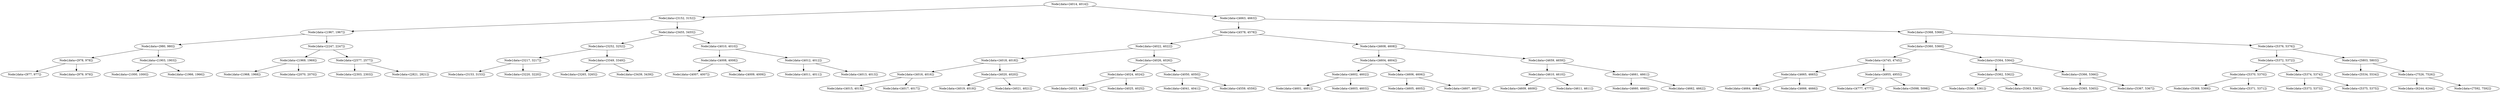 digraph G{
1753703737 [label="Node{data=[4014, 4014]}"]
1753703737 -> 2072785603
2072785603 [label="Node{data=[3152, 3152]}"]
2072785603 -> 1908205328
1908205328 [label="Node{data=[1967, 1967]}"]
1908205328 -> 1703229523
1703229523 [label="Node{data=[980, 980]}"]
1703229523 -> 922236791
922236791 [label="Node{data=[978, 978]}"]
922236791 -> 754454849
754454849 [label="Node{data=[977, 977]}"]
922236791 -> 988473257
988473257 [label="Node{data=[979, 979]}"]
1703229523 -> 1994458887
1994458887 [label="Node{data=[1903, 1903]}"]
1994458887 -> 30786851
30786851 [label="Node{data=[1000, 1000]}"]
1994458887 -> 1842064961
1842064961 [label="Node{data=[1966, 1966]}"]
1908205328 -> 7461886
7461886 [label="Node{data=[2247, 2247]}"]
7461886 -> 2127969736
2127969736 [label="Node{data=[1969, 1969]}"]
2127969736 -> 1367675884
1367675884 [label="Node{data=[1968, 1968]}"]
2127969736 -> 1628182075
1628182075 [label="Node{data=[2070, 2070]}"]
7461886 -> 1865191375
1865191375 [label="Node{data=[2577, 2577]}"]
1865191375 -> 551274399
551274399 [label="Node{data=[2303, 2303]}"]
1865191375 -> 1496889883
1496889883 [label="Node{data=[2821, 2821]}"]
2072785603 -> 1476707017
1476707017 [label="Node{data=[3455, 3455]}"]
1476707017 -> 1398635761
1398635761 [label="Node{data=[3252, 3252]}"]
1398635761 -> 767868474
767868474 [label="Node{data=[3217, 3217]}"]
767868474 -> 833626619
833626619 [label="Node{data=[3153, 3153]}"]
767868474 -> 1331478414
1331478414 [label="Node{data=[3220, 3220]}"]
1398635761 -> 2011097184
2011097184 [label="Node{data=[3349, 3349]}"]
2011097184 -> 2137238991
2137238991 [label="Node{data=[3265, 3265]}"]
2011097184 -> 1332536353
1332536353 [label="Node{data=[3439, 3439]}"]
1476707017 -> 1709609613
1709609613 [label="Node{data=[4010, 4010]}"]
1709609613 -> 1702624185
1702624185 [label="Node{data=[4008, 4008]}"]
1702624185 -> 118767372
118767372 [label="Node{data=[4007, 4007]}"]
1702624185 -> 804359715
804359715 [label="Node{data=[4009, 4009]}"]
1709609613 -> 2119304106
2119304106 [label="Node{data=[4012, 4012]}"]
2119304106 -> 1154386410
1154386410 [label="Node{data=[4011, 4011]}"]
2119304106 -> 1644438048
1644438048 [label="Node{data=[4013, 4013]}"]
1753703737 -> 1093085397
1093085397 [label="Node{data=[4663, 4663]}"]
1093085397 -> 788937736
788937736 [label="Node{data=[4578, 4578]}"]
788937736 -> 523723227
523723227 [label="Node{data=[4022, 4022]}"]
523723227 -> 1558267199
1558267199 [label="Node{data=[4018, 4018]}"]
1558267199 -> 620277750
620277750 [label="Node{data=[4016, 4016]}"]
620277750 -> 973091101
973091101 [label="Node{data=[4015, 4015]}"]
620277750 -> 505263679
505263679 [label="Node{data=[4017, 4017]}"]
1558267199 -> 1216594046
1216594046 [label="Node{data=[4020, 4020]}"]
1216594046 -> 702894471
702894471 [label="Node{data=[4019, 4019]}"]
1216594046 -> 307631487
307631487 [label="Node{data=[4021, 4021]}"]
523723227 -> 1628038468
1628038468 [label="Node{data=[4026, 4026]}"]
1628038468 -> 937384235
937384235 [label="Node{data=[4024, 4024]}"]
937384235 -> 875913022
875913022 [label="Node{data=[4023, 4023]}"]
937384235 -> 384457002
384457002 [label="Node{data=[4025, 4025]}"]
1628038468 -> 954707318
954707318 [label="Node{data=[4050, 4050]}"]
954707318 -> 1966910784
1966910784 [label="Node{data=[4041, 4041]}"]
954707318 -> 1810808950
1810808950 [label="Node{data=[4559, 4559]}"]
788937736 -> 789178152
789178152 [label="Node{data=[4608, 4608]}"]
789178152 -> 704668578
704668578 [label="Node{data=[4604, 4604]}"]
704668578 -> 986094863
986094863 [label="Node{data=[4602, 4602]}"]
986094863 -> 657856337
657856337 [label="Node{data=[4601, 4601]}"]
986094863 -> 1206293560
1206293560 [label="Node{data=[4603, 4603]}"]
704668578 -> 1859318293
1859318293 [label="Node{data=[4606, 4606]}"]
1859318293 -> 1618097189
1618097189 [label="Node{data=[4605, 4605]}"]
1859318293 -> 2011773925
2011773925 [label="Node{data=[4607, 4607]}"]
789178152 -> 81606260
81606260 [label="Node{data=[4659, 4659]}"]
81606260 -> 2103852704
2103852704 [label="Node{data=[4610, 4610]}"]
2103852704 -> 214236725
214236725 [label="Node{data=[4609, 4609]}"]
2103852704 -> 843897435
843897435 [label="Node{data=[4611, 4611]}"]
81606260 -> 1599026416
1599026416 [label="Node{data=[4661, 4661]}"]
1599026416 -> 328237703
328237703 [label="Node{data=[4660, 4660]}"]
1599026416 -> 948892566
948892566 [label="Node{data=[4662, 4662]}"]
1093085397 -> 1824815326
1824815326 [label="Node{data=[5368, 5368]}"]
1824815326 -> 1250568450
1250568450 [label="Node{data=[5360, 5360]}"]
1250568450 -> 1561923182
1561923182 [label="Node{data=[4745, 4745]}"]
1561923182 -> 314852376
314852376 [label="Node{data=[4665, 4665]}"]
314852376 -> 1569311766
1569311766 [label="Node{data=[4664, 4664]}"]
314852376 -> 1188052124
1188052124 [label="Node{data=[4666, 4666]}"]
1561923182 -> 1403990102
1403990102 [label="Node{data=[4955, 4955]}"]
1403990102 -> 1669024447
1669024447 [label="Node{data=[4777, 4777]}"]
1403990102 -> 1887552442
1887552442 [label="Node{data=[5098, 5098]}"]
1250568450 -> 938620394
938620394 [label="Node{data=[5364, 5364]}"]
938620394 -> 494243522
494243522 [label="Node{data=[5362, 5362]}"]
494243522 -> 610406753
610406753 [label="Node{data=[5361, 5361]}"]
494243522 -> 1509988932
1509988932 [label="Node{data=[5363, 5363]}"]
938620394 -> 2088483211
2088483211 [label="Node{data=[5366, 5366]}"]
2088483211 -> 1305033560
1305033560 [label="Node{data=[5365, 5365]}"]
2088483211 -> 2031403673
2031403673 [label="Node{data=[5367, 5367]}"]
1824815326 -> 655926597
655926597 [label="Node{data=[5376, 5376]}"]
655926597 -> 110028748
110028748 [label="Node{data=[5372, 5372]}"]
110028748 -> 43589566
43589566 [label="Node{data=[5370, 5370]}"]
43589566 -> 1564870014
1564870014 [label="Node{data=[5369, 5369]}"]
43589566 -> 1058451742
1058451742 [label="Node{data=[5371, 5371]}"]
110028748 -> 1314357687
1314357687 [label="Node{data=[5374, 5374]}"]
1314357687 -> 75043628
75043628 [label="Node{data=[5373, 5373]}"]
1314357687 -> 1769577256
1769577256 [label="Node{data=[5375, 5375]}"]
655926597 -> 1668110680
1668110680 [label="Node{data=[5803, 5803]}"]
1668110680 -> 289748667
289748667 [label="Node{data=[5534, 5534]}"]
1668110680 -> 1575593932
1575593932 [label="Node{data=[7526, 7526]}"]
1575593932 -> 2020398978
2020398978 [label="Node{data=[6244, 6244]}"]
1575593932 -> 1908598350
1908598350 [label="Node{data=[7592, 7592]}"]
}